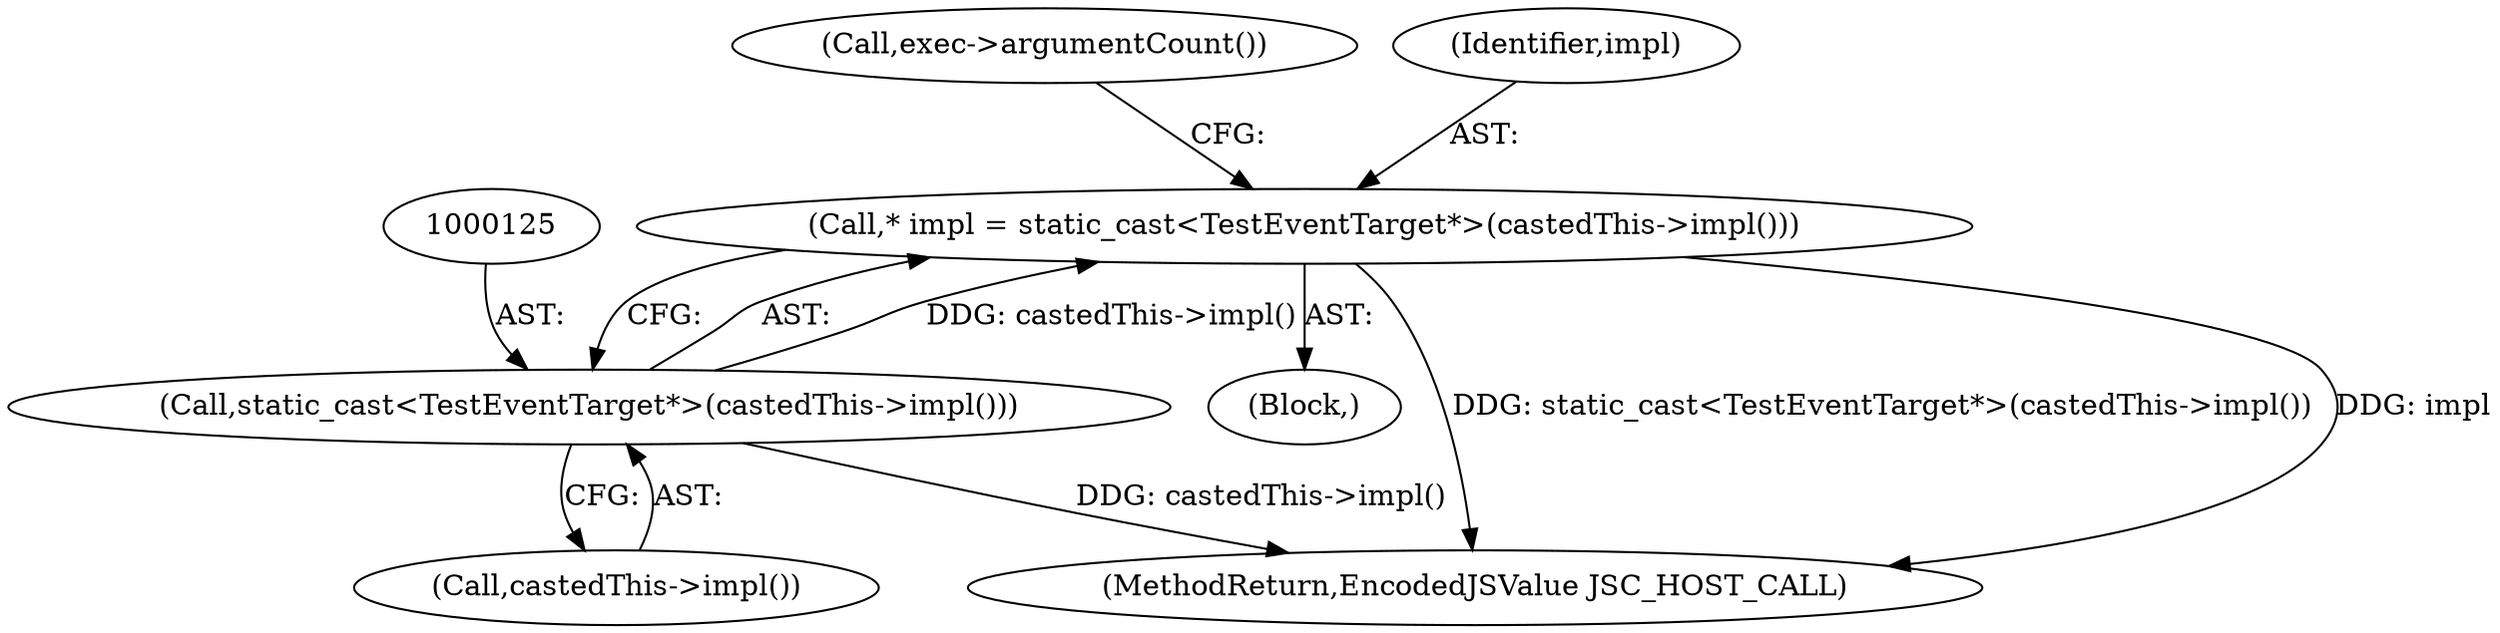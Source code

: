 digraph "0_Chrome_b944f670bb7a8a919daac497a4ea0536c954c201_15@pointer" {
"1000122" [label="(Call,* impl = static_cast<TestEventTarget*>(castedThis->impl()))"];
"1000124" [label="(Call,static_cast<TestEventTarget*>(castedThis->impl()))"];
"1000102" [label="(Block,)"];
"1000158" [label="(MethodReturn,EncodedJSValue JSC_HOST_CALL)"];
"1000126" [label="(Call,castedThis->impl())"];
"1000129" [label="(Call,exec->argumentCount())"];
"1000124" [label="(Call,static_cast<TestEventTarget*>(castedThis->impl()))"];
"1000123" [label="(Identifier,impl)"];
"1000122" [label="(Call,* impl = static_cast<TestEventTarget*>(castedThis->impl()))"];
"1000122" -> "1000102"  [label="AST: "];
"1000122" -> "1000124"  [label="CFG: "];
"1000123" -> "1000122"  [label="AST: "];
"1000124" -> "1000122"  [label="AST: "];
"1000129" -> "1000122"  [label="CFG: "];
"1000122" -> "1000158"  [label="DDG: static_cast<TestEventTarget*>(castedThis->impl())"];
"1000122" -> "1000158"  [label="DDG: impl"];
"1000124" -> "1000122"  [label="DDG: castedThis->impl()"];
"1000124" -> "1000126"  [label="CFG: "];
"1000125" -> "1000124"  [label="AST: "];
"1000126" -> "1000124"  [label="AST: "];
"1000124" -> "1000158"  [label="DDG: castedThis->impl()"];
}
